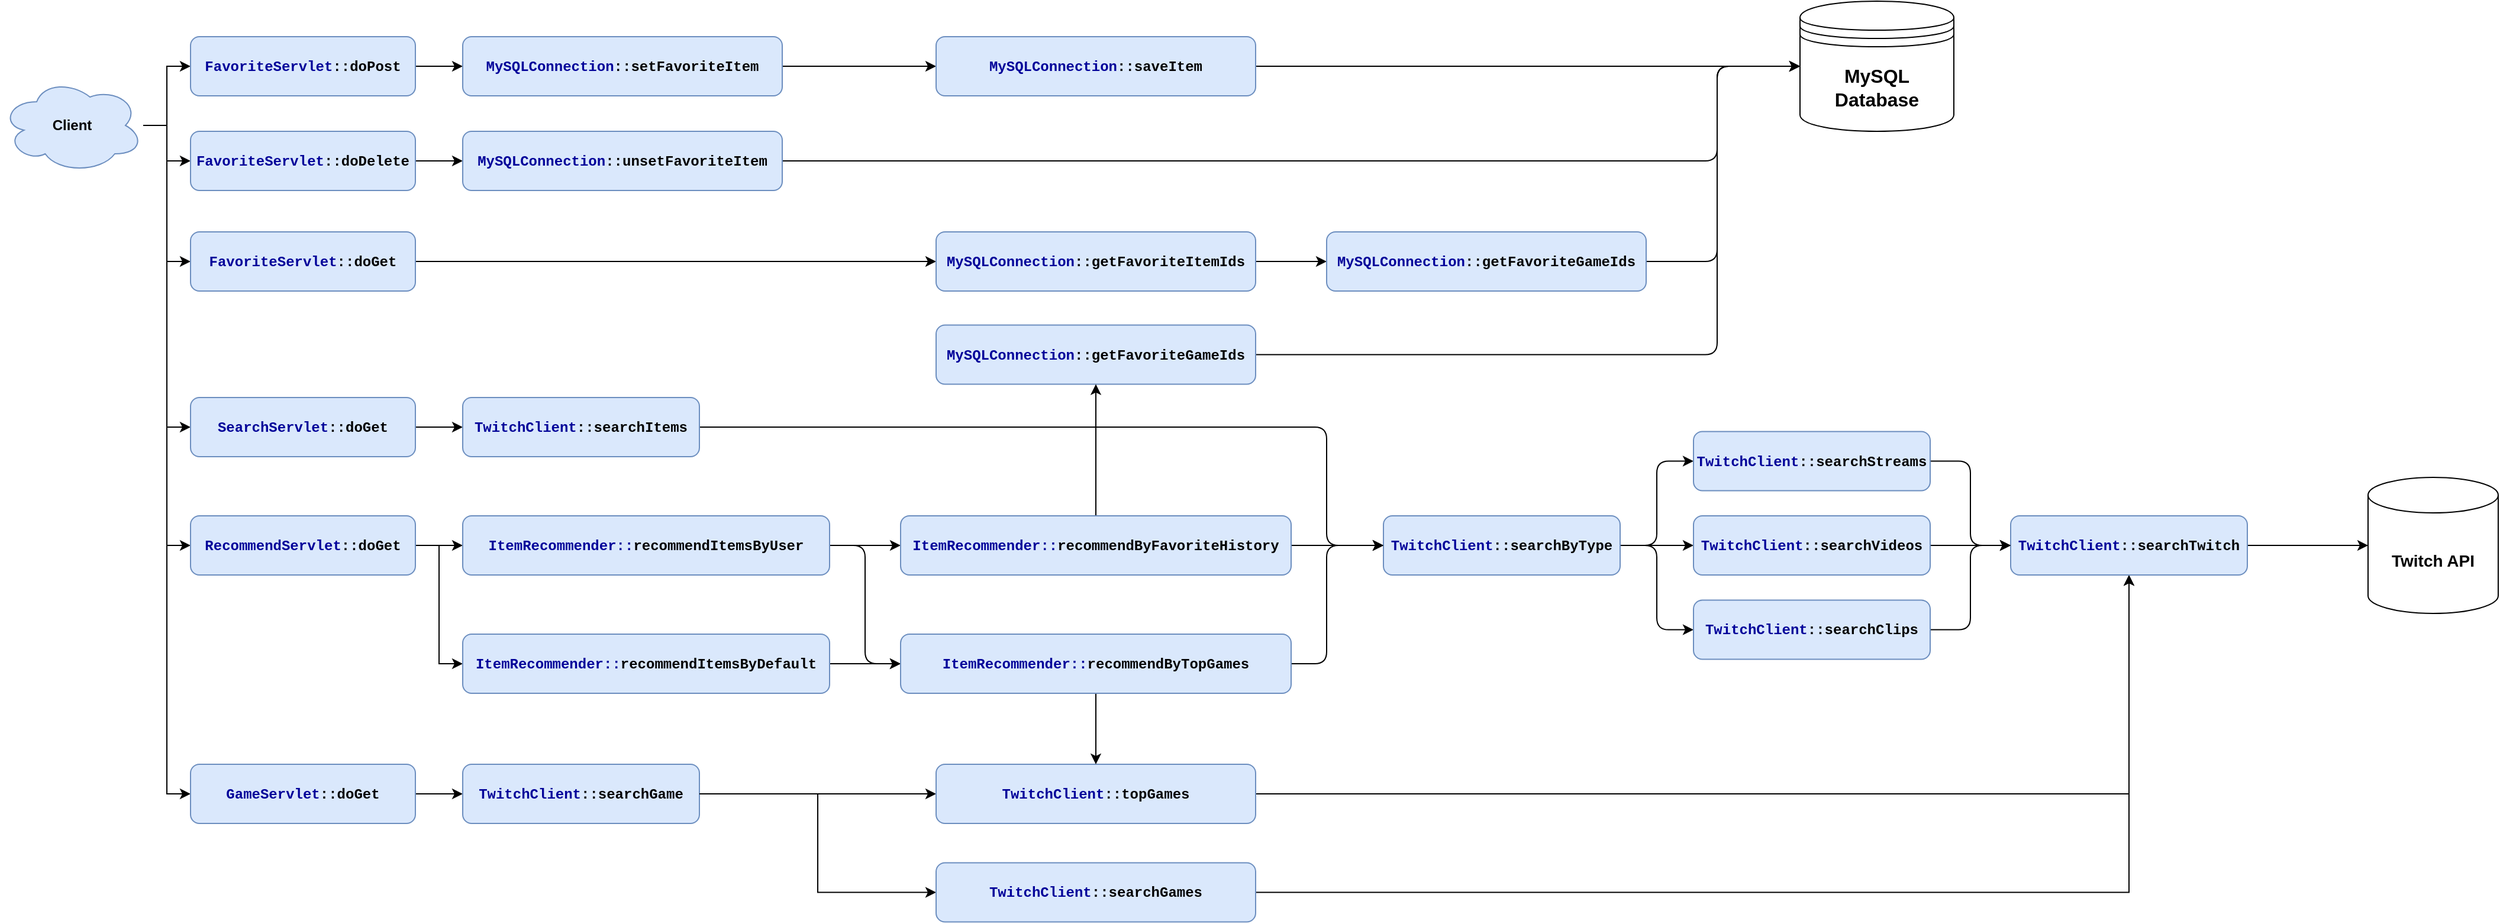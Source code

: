 <mxfile version="14.6.13" type="device" pages="2"><diagram id="C5RBs43oDa-KdzZeNtuy" name="Page-1"><mxGraphModel dx="1106" dy="997" grid="1" gridSize="10" guides="1" tooltips="1" connect="1" arrows="1" fold="1" page="1" pageScale="1" pageWidth="2336" pageHeight="1654" math="0" shadow="0"><root><mxCell id="WIyWlLk6GJQsqaUBKTNV-0"/><mxCell id="WIyWlLk6GJQsqaUBKTNV-1" parent="WIyWlLk6GJQsqaUBKTNV-0"/><mxCell id="jssqdtnFFhQKV82GrpEr-3" style="edgeStyle=orthogonalEdgeStyle;rounded=0;orthogonalLoop=1;jettySize=auto;html=1;entryX=0;entryY=0.5;entryDx=0;entryDy=0;" parent="WIyWlLk6GJQsqaUBKTNV-1" source="jssqdtnFFhQKV82GrpEr-0" target="jssqdtnFFhQKV82GrpEr-1" edge="1"><mxGeometry relative="1" as="geometry"><mxPoint x="175" y="740" as="targetPoint"/></mxGeometry></mxCell><mxCell id="jssqdtnFFhQKV82GrpEr-19" style="edgeStyle=orthogonalEdgeStyle;rounded=0;orthogonalLoop=1;jettySize=auto;html=1;entryX=0;entryY=0.5;entryDx=0;entryDy=0;fontSize=14;" parent="WIyWlLk6GJQsqaUBKTNV-1" source="jssqdtnFFhQKV82GrpEr-0" target="jssqdtnFFhQKV82GrpEr-18" edge="1"><mxGeometry relative="1" as="geometry"/></mxCell><mxCell id="jssqdtnFFhQKV82GrpEr-38" style="edgeStyle=orthogonalEdgeStyle;rounded=0;orthogonalLoop=1;jettySize=auto;html=1;fontSize=14;" parent="WIyWlLk6GJQsqaUBKTNV-1" source="jssqdtnFFhQKV82GrpEr-0" target="jssqdtnFFhQKV82GrpEr-35" edge="1"><mxGeometry relative="1" as="geometry"/></mxCell><mxCell id="jssqdtnFFhQKV82GrpEr-39" style="edgeStyle=orthogonalEdgeStyle;rounded=0;orthogonalLoop=1;jettySize=auto;html=1;entryX=0;entryY=0.5;entryDx=0;entryDy=0;fontSize=14;" parent="WIyWlLk6GJQsqaUBKTNV-1" source="jssqdtnFFhQKV82GrpEr-0" target="jssqdtnFFhQKV82GrpEr-36" edge="1"><mxGeometry relative="1" as="geometry"/></mxCell><mxCell id="jssqdtnFFhQKV82GrpEr-40" style="edgeStyle=orthogonalEdgeStyle;rounded=0;orthogonalLoop=1;jettySize=auto;html=1;entryX=0;entryY=0.5;entryDx=0;entryDy=0;fontSize=14;" parent="WIyWlLk6GJQsqaUBKTNV-1" source="jssqdtnFFhQKV82GrpEr-0" target="jssqdtnFFhQKV82GrpEr-34" edge="1"><mxGeometry relative="1" as="geometry"/></mxCell><mxCell id="jssqdtnFFhQKV82GrpEr-63" style="edgeStyle=orthogonalEdgeStyle;rounded=0;orthogonalLoop=1;jettySize=auto;html=1;entryX=0;entryY=0.5;entryDx=0;entryDy=0;fontSize=16;" parent="WIyWlLk6GJQsqaUBKTNV-1" source="jssqdtnFFhQKV82GrpEr-0" target="jssqdtnFFhQKV82GrpEr-60" edge="1"><mxGeometry relative="1" as="geometry"/></mxCell><mxCell id="jssqdtnFFhQKV82GrpEr-0" value="Client" style="ellipse;shape=cloud;whiteSpace=wrap;html=1;fillColor=#dae8fc;strokeColor=#6c8ebf;fontStyle=1" parent="WIyWlLk6GJQsqaUBKTNV-1" vertex="1"><mxGeometry y="370" width="120" height="80" as="geometry"/></mxCell><mxCell id="jssqdtnFFhQKV82GrpEr-6" style="edgeStyle=orthogonalEdgeStyle;rounded=0;orthogonalLoop=1;jettySize=auto;html=1;entryX=0;entryY=0.5;entryDx=0;entryDy=0;" parent="WIyWlLk6GJQsqaUBKTNV-1" source="jssqdtnFFhQKV82GrpEr-1" target="jssqdtnFFhQKV82GrpEr-5" edge="1"><mxGeometry relative="1" as="geometry"/></mxCell><mxCell id="jssqdtnFFhQKV82GrpEr-1" value="&lt;font face=&quot;Courier New&quot;&gt;&lt;font color=&quot;#000099&quot;&gt;GameServlet&lt;/font&gt;::doGet&lt;/font&gt;" style="rounded=1;whiteSpace=wrap;html=1;fillColor=#dae8fc;strokeColor=#6c8ebf;fontStyle=1" parent="WIyWlLk6GJQsqaUBKTNV-1" vertex="1"><mxGeometry x="160" y="950" width="190" height="50" as="geometry"/></mxCell><mxCell id="jssqdtnFFhQKV82GrpEr-58" style="edgeStyle=orthogonalEdgeStyle;rounded=0;orthogonalLoop=1;jettySize=auto;html=1;entryX=0;entryY=0.5;entryDx=0;entryDy=0;fontSize=16;" parent="WIyWlLk6GJQsqaUBKTNV-1" source="jssqdtnFFhQKV82GrpEr-5" target="jssqdtnFFhQKV82GrpEr-10" edge="1"><mxGeometry relative="1" as="geometry"/></mxCell><mxCell id="jssqdtnFFhQKV82GrpEr-5" value="&lt;font face=&quot;Courier New&quot;&gt;&lt;font color=&quot;#000099&quot;&gt;TwitchClient&lt;/font&gt;::searchGame&lt;/font&gt;" style="rounded=1;whiteSpace=wrap;html=1;fillColor=#dae8fc;strokeColor=#6c8ebf;fontStyle=1" parent="WIyWlLk6GJQsqaUBKTNV-1" vertex="1"><mxGeometry x="390" y="950" width="200" height="50" as="geometry"/></mxCell><mxCell id="jssqdtnFFhQKV82GrpEr-8" style="edgeStyle=orthogonalEdgeStyle;rounded=0;orthogonalLoop=1;jettySize=auto;html=1;entryX=0;entryY=0.5;entryDx=0;entryDy=0;exitX=1;exitY=0.5;exitDx=0;exitDy=0;" parent="WIyWlLk6GJQsqaUBKTNV-1" source="jssqdtnFFhQKV82GrpEr-5" target="jssqdtnFFhQKV82GrpEr-9" edge="1"><mxGeometry relative="1" as="geometry"><mxPoint x="610" y="975" as="sourcePoint"/></mxGeometry></mxCell><mxCell id="jssqdtnFFhQKV82GrpEr-13" style="edgeStyle=orthogonalEdgeStyle;rounded=0;orthogonalLoop=1;jettySize=auto;html=1;" parent="WIyWlLk6GJQsqaUBKTNV-1" source="jssqdtnFFhQKV82GrpEr-9" target="jssqdtnFFhQKV82GrpEr-12" edge="1"><mxGeometry relative="1" as="geometry"/></mxCell><mxCell id="jssqdtnFFhQKV82GrpEr-9" value="&lt;font color=&quot;#000099&quot; style=&quot;font-family: &amp;#34;courier new&amp;#34;&quot;&gt;TwitchClient&lt;/font&gt;&lt;span style=&quot;font-family: &amp;#34;courier new&amp;#34;&quot;&gt;::topGames&lt;/span&gt;" style="rounded=1;whiteSpace=wrap;html=1;fillColor=#dae8fc;strokeColor=#6c8ebf;fontStyle=1" parent="WIyWlLk6GJQsqaUBKTNV-1" vertex="1"><mxGeometry x="790" y="950" width="270" height="50" as="geometry"/></mxCell><mxCell id="jssqdtnFFhQKV82GrpEr-14" style="edgeStyle=orthogonalEdgeStyle;rounded=0;orthogonalLoop=1;jettySize=auto;html=1;entryX=0.5;entryY=1;entryDx=0;entryDy=0;" parent="WIyWlLk6GJQsqaUBKTNV-1" source="jssqdtnFFhQKV82GrpEr-10" target="jssqdtnFFhQKV82GrpEr-12" edge="1"><mxGeometry relative="1" as="geometry"/></mxCell><mxCell id="jssqdtnFFhQKV82GrpEr-10" value="&lt;font color=&quot;#000099&quot; style=&quot;font-family: &amp;#34;courier new&amp;#34;&quot;&gt;TwitchClient&lt;/font&gt;&lt;span style=&quot;font-family: &amp;#34;courier new&amp;#34;&quot;&gt;::searchGames&lt;/span&gt;" style="rounded=1;whiteSpace=wrap;html=1;fillColor=#dae8fc;strokeColor=#6c8ebf;fontStyle=1" parent="WIyWlLk6GJQsqaUBKTNV-1" vertex="1"><mxGeometry x="790" y="1033.25" width="270" height="50" as="geometry"/></mxCell><mxCell id="jssqdtnFFhQKV82GrpEr-17" style="edgeStyle=orthogonalEdgeStyle;rounded=0;orthogonalLoop=1;jettySize=auto;html=1;entryX=0;entryY=0.5;entryDx=0;entryDy=0;entryPerimeter=0;fontSize=14;" parent="WIyWlLk6GJQsqaUBKTNV-1" source="jssqdtnFFhQKV82GrpEr-12" target="jssqdtnFFhQKV82GrpEr-15" edge="1"><mxGeometry relative="1" as="geometry"/></mxCell><mxCell id="jssqdtnFFhQKV82GrpEr-12" value="&lt;font color=&quot;#000099&quot; style=&quot;font-family: &amp;#34;courier new&amp;#34;&quot;&gt;TwitchClient&lt;/font&gt;&lt;span style=&quot;font-family: &amp;#34;courier new&amp;#34;&quot;&gt;::searchTwitch&lt;/span&gt;" style="rounded=1;whiteSpace=wrap;html=1;fillColor=#dae8fc;strokeColor=#6c8ebf;fontStyle=1" parent="WIyWlLk6GJQsqaUBKTNV-1" vertex="1"><mxGeometry x="1698" y="740" width="200" height="50" as="geometry"/></mxCell><mxCell id="jssqdtnFFhQKV82GrpEr-15" value="Twitch API&lt;br style=&quot;font-size: 14px;&quot;&gt;" style="shape=cylinder3;whiteSpace=wrap;html=1;boundedLbl=1;backgroundOutline=1;size=15;fontStyle=1;fontSize=14;" parent="WIyWlLk6GJQsqaUBKTNV-1" vertex="1"><mxGeometry x="2000" y="707.5" width="110" height="115" as="geometry"/></mxCell><mxCell id="jssqdtnFFhQKV82GrpEr-21" style="edgeStyle=orthogonalEdgeStyle;rounded=0;orthogonalLoop=1;jettySize=auto;html=1;entryX=0;entryY=0.5;entryDx=0;entryDy=0;fontSize=14;" parent="WIyWlLk6GJQsqaUBKTNV-1" source="jssqdtnFFhQKV82GrpEr-18" target="jssqdtnFFhQKV82GrpEr-22" edge="1"><mxGeometry relative="1" as="geometry"><mxPoint x="372" y="655" as="targetPoint"/></mxGeometry></mxCell><mxCell id="jssqdtnFFhQKV82GrpEr-18" value="&lt;font face=&quot;Courier New&quot;&gt;&lt;font color=&quot;#000099&quot;&gt;SearchServlet&lt;/font&gt;::doGet&lt;/font&gt;" style="rounded=1;whiteSpace=wrap;html=1;fillColor=#dae8fc;strokeColor=#6c8ebf;fontStyle=1" parent="WIyWlLk6GJQsqaUBKTNV-1" vertex="1"><mxGeometry x="160" y="640" width="190" height="50" as="geometry"/></mxCell><mxCell id="jssqdtnFFhQKV82GrpEr-92" style="edgeStyle=orthogonalEdgeStyle;rounded=1;orthogonalLoop=1;jettySize=auto;html=1;entryX=0;entryY=0.5;entryDx=0;entryDy=0;fontSize=16;" parent="WIyWlLk6GJQsqaUBKTNV-1" source="jssqdtnFFhQKV82GrpEr-22" target="jssqdtnFFhQKV82GrpEr-23" edge="1"><mxGeometry relative="1" as="geometry"><Array as="points"><mxPoint x="1120" y="665"/><mxPoint x="1120" y="765"/></Array></mxGeometry></mxCell><mxCell id="jssqdtnFFhQKV82GrpEr-22" value="&lt;font face=&quot;Courier New&quot;&gt;&lt;font color=&quot;#000099&quot;&gt;TwitchClient&lt;/font&gt;::searchItems&lt;/font&gt;" style="rounded=1;whiteSpace=wrap;html=1;fillColor=#dae8fc;strokeColor=#6c8ebf;fontStyle=1" parent="WIyWlLk6GJQsqaUBKTNV-1" vertex="1"><mxGeometry x="390" y="640" width="200" height="50" as="geometry"/></mxCell><mxCell id="jssqdtnFFhQKV82GrpEr-86" style="edgeStyle=orthogonalEdgeStyle;rounded=1;orthogonalLoop=1;jettySize=auto;html=1;fontSize=16;" parent="WIyWlLk6GJQsqaUBKTNV-1" source="jssqdtnFFhQKV82GrpEr-23" target="jssqdtnFFhQKV82GrpEr-26" edge="1"><mxGeometry relative="1" as="geometry"/></mxCell><mxCell id="jssqdtnFFhQKV82GrpEr-87" style="edgeStyle=orthogonalEdgeStyle;rounded=1;orthogonalLoop=1;jettySize=auto;html=1;entryX=0;entryY=0.5;entryDx=0;entryDy=0;fontSize=16;" parent="WIyWlLk6GJQsqaUBKTNV-1" source="jssqdtnFFhQKV82GrpEr-23" target="jssqdtnFFhQKV82GrpEr-25" edge="1"><mxGeometry relative="1" as="geometry"/></mxCell><mxCell id="jssqdtnFFhQKV82GrpEr-88" style="edgeStyle=orthogonalEdgeStyle;rounded=1;orthogonalLoop=1;jettySize=auto;html=1;entryX=0;entryY=0.5;entryDx=0;entryDy=0;fontSize=16;" parent="WIyWlLk6GJQsqaUBKTNV-1" source="jssqdtnFFhQKV82GrpEr-23" target="jssqdtnFFhQKV82GrpEr-24" edge="1"><mxGeometry relative="1" as="geometry"/></mxCell><mxCell id="jssqdtnFFhQKV82GrpEr-23" value="&lt;font face=&quot;Courier New&quot;&gt;&lt;font color=&quot;#000099&quot;&gt;TwitchClient&lt;/font&gt;::searchByType&lt;/font&gt;" style="rounded=1;whiteSpace=wrap;html=1;fillColor=#dae8fc;strokeColor=#6c8ebf;fontStyle=1" parent="WIyWlLk6GJQsqaUBKTNV-1" vertex="1"><mxGeometry x="1168" y="740" width="200" height="50" as="geometry"/></mxCell><mxCell id="jssqdtnFFhQKV82GrpEr-90" style="edgeStyle=orthogonalEdgeStyle;rounded=1;orthogonalLoop=1;jettySize=auto;html=1;entryX=0;entryY=0.5;entryDx=0;entryDy=0;fontSize=16;" parent="WIyWlLk6GJQsqaUBKTNV-1" source="jssqdtnFFhQKV82GrpEr-24" target="jssqdtnFFhQKV82GrpEr-12" edge="1"><mxGeometry relative="1" as="geometry"/></mxCell><mxCell id="jssqdtnFFhQKV82GrpEr-24" value="&lt;font face=&quot;Courier New&quot;&gt;&lt;font color=&quot;#000099&quot;&gt;TwitchClient&lt;/font&gt;::searchClips&lt;/font&gt;" style="rounded=1;whiteSpace=wrap;html=1;fillColor=#dae8fc;strokeColor=#6c8ebf;fontStyle=1" parent="WIyWlLk6GJQsqaUBKTNV-1" vertex="1"><mxGeometry x="1430" y="811.25" width="200" height="50" as="geometry"/></mxCell><mxCell id="jssqdtnFFhQKV82GrpEr-89" style="edgeStyle=orthogonalEdgeStyle;rounded=1;orthogonalLoop=1;jettySize=auto;html=1;entryX=0;entryY=0.5;entryDx=0;entryDy=0;fontSize=16;" parent="WIyWlLk6GJQsqaUBKTNV-1" source="jssqdtnFFhQKV82GrpEr-25" target="jssqdtnFFhQKV82GrpEr-12" edge="1"><mxGeometry relative="1" as="geometry"/></mxCell><mxCell id="jssqdtnFFhQKV82GrpEr-25" value="&lt;font face=&quot;Courier New&quot;&gt;&lt;font color=&quot;#000099&quot;&gt;TwitchClient&lt;/font&gt;::searchStreams&lt;/font&gt;" style="rounded=1;whiteSpace=wrap;html=1;fillColor=#dae8fc;strokeColor=#6c8ebf;fontStyle=1" parent="WIyWlLk6GJQsqaUBKTNV-1" vertex="1"><mxGeometry x="1430" y="668.75" width="200" height="50" as="geometry"/></mxCell><mxCell id="jssqdtnFFhQKV82GrpEr-31" style="edgeStyle=orthogonalEdgeStyle;rounded=0;orthogonalLoop=1;jettySize=auto;html=1;entryX=0;entryY=0.5;entryDx=0;entryDy=0;fontSize=14;" parent="WIyWlLk6GJQsqaUBKTNV-1" source="jssqdtnFFhQKV82GrpEr-26" target="jssqdtnFFhQKV82GrpEr-12" edge="1"><mxGeometry relative="1" as="geometry"/></mxCell><mxCell id="jssqdtnFFhQKV82GrpEr-26" value="&lt;font face=&quot;Courier New&quot;&gt;&lt;font color=&quot;#000099&quot;&gt;TwitchClient&lt;/font&gt;::searchVideos&lt;/font&gt;" style="rounded=1;whiteSpace=wrap;html=1;fillColor=#dae8fc;strokeColor=#6c8ebf;fontStyle=1" parent="WIyWlLk6GJQsqaUBKTNV-1" vertex="1"><mxGeometry x="1430" y="740" width="200" height="50" as="geometry"/></mxCell><mxCell id="jssqdtnFFhQKV82GrpEr-53" style="edgeStyle=orthogonalEdgeStyle;rounded=0;orthogonalLoop=1;jettySize=auto;html=1;entryX=0;entryY=0.5;entryDx=0;entryDy=0;fontSize=16;" parent="WIyWlLk6GJQsqaUBKTNV-1" source="jssqdtnFFhQKV82GrpEr-34" target="jssqdtnFFhQKV82GrpEr-50" edge="1"><mxGeometry relative="1" as="geometry"/></mxCell><mxCell id="jssqdtnFFhQKV82GrpEr-34" value="&lt;font face=&quot;Courier New&quot;&gt;&lt;font color=&quot;#000099&quot;&gt;FavoriteServlet&lt;/font&gt;::doGet&lt;/font&gt;" style="rounded=1;whiteSpace=wrap;html=1;fillColor=#dae8fc;strokeColor=#6c8ebf;fontStyle=1" parent="WIyWlLk6GJQsqaUBKTNV-1" vertex="1"><mxGeometry x="160" y="500" width="190" height="50" as="geometry"/></mxCell><mxCell id="jssqdtnFFhQKV82GrpEr-43" style="edgeStyle=orthogonalEdgeStyle;rounded=0;orthogonalLoop=1;jettySize=auto;html=1;entryX=0;entryY=0.5;entryDx=0;entryDy=0;fontSize=14;" parent="WIyWlLk6GJQsqaUBKTNV-1" source="jssqdtnFFhQKV82GrpEr-35" target="jssqdtnFFhQKV82GrpEr-41" edge="1"><mxGeometry relative="1" as="geometry"/></mxCell><mxCell id="jssqdtnFFhQKV82GrpEr-35" value="&lt;font face=&quot;Courier New&quot;&gt;&lt;font color=&quot;#000099&quot;&gt;FavoriteServlet&lt;/font&gt;::doPost&lt;/font&gt;" style="rounded=1;whiteSpace=wrap;html=1;fillColor=#dae8fc;strokeColor=#6c8ebf;fontStyle=1" parent="WIyWlLk6GJQsqaUBKTNV-1" vertex="1"><mxGeometry x="160" y="335" width="190" height="50" as="geometry"/></mxCell><mxCell id="jssqdtnFFhQKV82GrpEr-44" style="edgeStyle=orthogonalEdgeStyle;rounded=0;orthogonalLoop=1;jettySize=auto;html=1;entryX=0;entryY=0.5;entryDx=0;entryDy=0;fontSize=14;" parent="WIyWlLk6GJQsqaUBKTNV-1" source="jssqdtnFFhQKV82GrpEr-36" target="jssqdtnFFhQKV82GrpEr-42" edge="1"><mxGeometry relative="1" as="geometry"/></mxCell><mxCell id="jssqdtnFFhQKV82GrpEr-36" value="&lt;font face=&quot;Courier New&quot;&gt;&lt;font color=&quot;#000099&quot;&gt;FavoriteServlet&lt;/font&gt;::doDelete&lt;/font&gt;" style="rounded=1;whiteSpace=wrap;html=1;fillColor=#dae8fc;strokeColor=#6c8ebf;fontStyle=1" parent="WIyWlLk6GJQsqaUBKTNV-1" vertex="1"><mxGeometry x="160" y="415" width="190" height="50" as="geometry"/></mxCell><mxCell id="jssqdtnFFhQKV82GrpEr-47" style="edgeStyle=orthogonalEdgeStyle;rounded=0;orthogonalLoop=1;jettySize=auto;html=1;entryX=0;entryY=0.5;entryDx=0;entryDy=0;fontSize=16;" parent="WIyWlLk6GJQsqaUBKTNV-1" source="jssqdtnFFhQKV82GrpEr-41" target="jssqdtnFFhQKV82GrpEr-45" edge="1"><mxGeometry relative="1" as="geometry"/></mxCell><mxCell id="jssqdtnFFhQKV82GrpEr-41" value="&lt;font face=&quot;Courier New&quot;&gt;&lt;font color=&quot;#000099&quot;&gt;MySQLConnection&lt;/font&gt;::setFavoriteItem&lt;/font&gt;" style="rounded=1;whiteSpace=wrap;html=1;fillColor=#dae8fc;strokeColor=#6c8ebf;fontStyle=1" parent="WIyWlLk6GJQsqaUBKTNV-1" vertex="1"><mxGeometry x="390" y="335" width="270" height="50" as="geometry"/></mxCell><mxCell id="jssqdtnFFhQKV82GrpEr-52" style="edgeStyle=orthogonalEdgeStyle;rounded=1;orthogonalLoop=1;jettySize=auto;html=1;entryX=0;entryY=0.5;entryDx=0;entryDy=0;fontSize=16;" parent="WIyWlLk6GJQsqaUBKTNV-1" source="jssqdtnFFhQKV82GrpEr-42" target="jssqdtnFFhQKV82GrpEr-46" edge="1"><mxGeometry relative="1" as="geometry"><Array as="points"><mxPoint x="1450" y="440"/><mxPoint x="1450" y="360"/></Array></mxGeometry></mxCell><mxCell id="jssqdtnFFhQKV82GrpEr-42" value="&lt;font face=&quot;Courier New&quot;&gt;&lt;font color=&quot;#000099&quot;&gt;MySQLConnection&lt;/font&gt;::unsetFavoriteItem&lt;/font&gt;" style="rounded=1;whiteSpace=wrap;html=1;fillColor=#dae8fc;strokeColor=#6c8ebf;fontStyle=1" parent="WIyWlLk6GJQsqaUBKTNV-1" vertex="1"><mxGeometry x="390" y="415" width="270" height="50" as="geometry"/></mxCell><mxCell id="jssqdtnFFhQKV82GrpEr-48" style="edgeStyle=orthogonalEdgeStyle;rounded=0;orthogonalLoop=1;jettySize=auto;html=1;fontSize=16;" parent="WIyWlLk6GJQsqaUBKTNV-1" source="jssqdtnFFhQKV82GrpEr-45" target="jssqdtnFFhQKV82GrpEr-46" edge="1"><mxGeometry relative="1" as="geometry"/></mxCell><mxCell id="jssqdtnFFhQKV82GrpEr-45" value="&lt;font face=&quot;Courier New&quot;&gt;&lt;font color=&quot;#000099&quot;&gt;MySQLConnection&lt;/font&gt;::saveItem&lt;/font&gt;" style="rounded=1;whiteSpace=wrap;html=1;fillColor=#dae8fc;strokeColor=#6c8ebf;fontStyle=1" parent="WIyWlLk6GJQsqaUBKTNV-1" vertex="1"><mxGeometry x="790" y="335" width="270" height="50" as="geometry"/></mxCell><mxCell id="jssqdtnFFhQKV82GrpEr-46" value="MySQL&lt;br style=&quot;font-size: 16px;&quot;&gt;Database" style="shape=datastore;whiteSpace=wrap;html=1;fontSize=16;fontStyle=1" parent="WIyWlLk6GJQsqaUBKTNV-1" vertex="1"><mxGeometry x="1520" y="305" width="130" height="110" as="geometry"/></mxCell><mxCell id="jssqdtnFFhQKV82GrpEr-55" style="edgeStyle=orthogonalEdgeStyle;rounded=0;orthogonalLoop=1;jettySize=auto;html=1;entryX=0;entryY=0.5;entryDx=0;entryDy=0;fontSize=16;" parent="WIyWlLk6GJQsqaUBKTNV-1" source="jssqdtnFFhQKV82GrpEr-50" target="jssqdtnFFhQKV82GrpEr-54" edge="1"><mxGeometry relative="1" as="geometry"/></mxCell><mxCell id="jssqdtnFFhQKV82GrpEr-50" value="&lt;font face=&quot;Courier New&quot;&gt;&lt;font color=&quot;#000099&quot;&gt;MySQLConnection&lt;/font&gt;::getFavoriteItemIds&lt;/font&gt;" style="rounded=1;whiteSpace=wrap;html=1;fillColor=#dae8fc;strokeColor=#6c8ebf;fontStyle=1" parent="WIyWlLk6GJQsqaUBKTNV-1" vertex="1"><mxGeometry x="790" y="500" width="270" height="50" as="geometry"/></mxCell><mxCell id="jssqdtnFFhQKV82GrpEr-91" style="edgeStyle=orthogonalEdgeStyle;rounded=1;orthogonalLoop=1;jettySize=auto;html=1;entryX=0;entryY=0.5;entryDx=0;entryDy=0;fontSize=16;" parent="WIyWlLk6GJQsqaUBKTNV-1" source="jssqdtnFFhQKV82GrpEr-51" target="jssqdtnFFhQKV82GrpEr-46" edge="1"><mxGeometry relative="1" as="geometry"><Array as="points"><mxPoint x="1450" y="604"/><mxPoint x="1450" y="360"/></Array></mxGeometry></mxCell><mxCell id="jssqdtnFFhQKV82GrpEr-51" value="&lt;font face=&quot;Courier New&quot;&gt;&lt;font color=&quot;#000099&quot;&gt;MySQLConnection&lt;/font&gt;::getFavoriteGameIds&lt;/font&gt;" style="rounded=1;whiteSpace=wrap;html=1;fillColor=#dae8fc;strokeColor=#6c8ebf;fontStyle=1" parent="WIyWlLk6GJQsqaUBKTNV-1" vertex="1"><mxGeometry x="790" y="578.75" width="270" height="50" as="geometry"/></mxCell><mxCell id="jssqdtnFFhQKV82GrpEr-59" style="edgeStyle=orthogonalEdgeStyle;rounded=1;orthogonalLoop=1;jettySize=auto;html=1;entryX=0;entryY=0.5;entryDx=0;entryDy=0;fontSize=16;" parent="WIyWlLk6GJQsqaUBKTNV-1" source="jssqdtnFFhQKV82GrpEr-54" target="jssqdtnFFhQKV82GrpEr-46" edge="1"><mxGeometry relative="1" as="geometry"><Array as="points"><mxPoint x="1450" y="525"/><mxPoint x="1450" y="360"/></Array></mxGeometry></mxCell><mxCell id="jssqdtnFFhQKV82GrpEr-54" value="&lt;font face=&quot;Courier New&quot;&gt;&lt;font color=&quot;#000099&quot;&gt;MySQLConnection&lt;/font&gt;::getFavoriteGameIds&lt;/font&gt;" style="rounded=1;whiteSpace=wrap;html=1;fillColor=#dae8fc;strokeColor=#6c8ebf;fontStyle=1" parent="WIyWlLk6GJQsqaUBKTNV-1" vertex="1"><mxGeometry x="1120" y="500" width="270" height="50" as="geometry"/></mxCell><mxCell id="jssqdtnFFhQKV82GrpEr-64" style="edgeStyle=orthogonalEdgeStyle;rounded=0;orthogonalLoop=1;jettySize=auto;html=1;entryX=0;entryY=0.5;entryDx=0;entryDy=0;fontSize=16;" parent="WIyWlLk6GJQsqaUBKTNV-1" source="jssqdtnFFhQKV82GrpEr-60" target="jssqdtnFFhQKV82GrpEr-61" edge="1"><mxGeometry relative="1" as="geometry"/></mxCell><mxCell id="jssqdtnFFhQKV82GrpEr-65" style="edgeStyle=orthogonalEdgeStyle;rounded=0;orthogonalLoop=1;jettySize=auto;html=1;entryX=0;entryY=0.5;entryDx=0;entryDy=0;fontSize=16;" parent="WIyWlLk6GJQsqaUBKTNV-1" source="jssqdtnFFhQKV82GrpEr-60" target="jssqdtnFFhQKV82GrpEr-62" edge="1"><mxGeometry relative="1" as="geometry"/></mxCell><mxCell id="jssqdtnFFhQKV82GrpEr-60" value="&lt;font face=&quot;Courier New&quot;&gt;&lt;font color=&quot;#000099&quot;&gt;RecommendServlet&lt;/font&gt;::doGet&lt;/font&gt;" style="rounded=1;whiteSpace=wrap;html=1;fillColor=#dae8fc;strokeColor=#6c8ebf;fontStyle=1" parent="WIyWlLk6GJQsqaUBKTNV-1" vertex="1"><mxGeometry x="160" y="740" width="190" height="50" as="geometry"/></mxCell><mxCell id="jssqdtnFFhQKV82GrpEr-74" style="edgeStyle=orthogonalEdgeStyle;rounded=0;orthogonalLoop=1;jettySize=auto;html=1;entryX=0;entryY=0.5;entryDx=0;entryDy=0;fontSize=16;" parent="WIyWlLk6GJQsqaUBKTNV-1" source="jssqdtnFFhQKV82GrpEr-61" target="jssqdtnFFhQKV82GrpEr-70" edge="1"><mxGeometry relative="1" as="geometry"/></mxCell><mxCell id="jssqdtnFFhQKV82GrpEr-85" style="edgeStyle=orthogonalEdgeStyle;rounded=1;orthogonalLoop=1;jettySize=auto;html=1;entryX=0;entryY=0.5;entryDx=0;entryDy=0;fontSize=16;" parent="WIyWlLk6GJQsqaUBKTNV-1" source="jssqdtnFFhQKV82GrpEr-61" target="jssqdtnFFhQKV82GrpEr-71" edge="1"><mxGeometry relative="1" as="geometry"/></mxCell><mxCell id="jssqdtnFFhQKV82GrpEr-61" value="&lt;font color=&quot;#000099&quot; face=&quot;Courier New&quot;&gt;ItemRecommender::&lt;/font&gt;&lt;font face=&quot;Courier New&quot;&gt;recommendItemsByUser&lt;/font&gt;" style="rounded=1;whiteSpace=wrap;html=1;fillColor=#dae8fc;strokeColor=#6c8ebf;fontStyle=1" parent="WIyWlLk6GJQsqaUBKTNV-1" vertex="1"><mxGeometry x="390" y="740" width="310" height="50" as="geometry"/></mxCell><mxCell id="jssqdtnFFhQKV82GrpEr-75" style="edgeStyle=orthogonalEdgeStyle;rounded=0;orthogonalLoop=1;jettySize=auto;html=1;entryX=0;entryY=0.5;entryDx=0;entryDy=0;fontSize=16;" parent="WIyWlLk6GJQsqaUBKTNV-1" source="jssqdtnFFhQKV82GrpEr-62" target="jssqdtnFFhQKV82GrpEr-71" edge="1"><mxGeometry relative="1" as="geometry"/></mxCell><mxCell id="jssqdtnFFhQKV82GrpEr-62" value="&lt;font color=&quot;#000099&quot; face=&quot;Courier New&quot;&gt;ItemRecommender::&lt;/font&gt;&lt;font face=&quot;Courier New&quot;&gt;recommendItemsByDefault&lt;/font&gt;" style="rounded=1;whiteSpace=wrap;html=1;fillColor=#dae8fc;strokeColor=#6c8ebf;fontStyle=1" parent="WIyWlLk6GJQsqaUBKTNV-1" vertex="1"><mxGeometry x="390" y="840" width="310" height="50" as="geometry"/></mxCell><mxCell id="jssqdtnFFhQKV82GrpEr-72" style="edgeStyle=orthogonalEdgeStyle;rounded=0;orthogonalLoop=1;jettySize=auto;html=1;entryX=0.5;entryY=1;entryDx=0;entryDy=0;fontSize=16;" parent="WIyWlLk6GJQsqaUBKTNV-1" source="jssqdtnFFhQKV82GrpEr-70" target="jssqdtnFFhQKV82GrpEr-51" edge="1"><mxGeometry relative="1" as="geometry"/></mxCell><mxCell id="jssqdtnFFhQKV82GrpEr-82" style="edgeStyle=orthogonalEdgeStyle;rounded=0;orthogonalLoop=1;jettySize=auto;html=1;fontSize=16;" parent="WIyWlLk6GJQsqaUBKTNV-1" source="jssqdtnFFhQKV82GrpEr-70" target="jssqdtnFFhQKV82GrpEr-23" edge="1"><mxGeometry relative="1" as="geometry"/></mxCell><mxCell id="jssqdtnFFhQKV82GrpEr-70" value="&lt;font color=&quot;#000099&quot; face=&quot;Courier New&quot;&gt;ItemRecommender::&lt;/font&gt;&lt;font face=&quot;Courier New&quot;&gt;recommendByFavoriteHistory&lt;/font&gt;" style="rounded=1;whiteSpace=wrap;html=1;fillColor=#dae8fc;strokeColor=#6c8ebf;fontStyle=1" parent="WIyWlLk6GJQsqaUBKTNV-1" vertex="1"><mxGeometry x="760" y="740" width="330" height="50" as="geometry"/></mxCell><mxCell id="jssqdtnFFhQKV82GrpEr-73" style="edgeStyle=orthogonalEdgeStyle;rounded=0;orthogonalLoop=1;jettySize=auto;html=1;fontSize=16;" parent="WIyWlLk6GJQsqaUBKTNV-1" source="jssqdtnFFhQKV82GrpEr-71" target="jssqdtnFFhQKV82GrpEr-9" edge="1"><mxGeometry relative="1" as="geometry"/></mxCell><mxCell id="jssqdtnFFhQKV82GrpEr-93" style="edgeStyle=orthogonalEdgeStyle;rounded=1;orthogonalLoop=1;jettySize=auto;html=1;entryX=0;entryY=0.5;entryDx=0;entryDy=0;fontSize=16;" parent="WIyWlLk6GJQsqaUBKTNV-1" source="jssqdtnFFhQKV82GrpEr-71" target="jssqdtnFFhQKV82GrpEr-23" edge="1"><mxGeometry relative="1" as="geometry"><Array as="points"><mxPoint x="1120" y="865"/><mxPoint x="1120" y="765"/></Array></mxGeometry></mxCell><mxCell id="jssqdtnFFhQKV82GrpEr-71" value="&lt;font color=&quot;#000099&quot; face=&quot;Courier New&quot;&gt;ItemRecommender::&lt;/font&gt;&lt;font face=&quot;Courier New&quot;&gt;recommendByTopGames&lt;/font&gt;" style="rounded=1;whiteSpace=wrap;html=1;fillColor=#dae8fc;strokeColor=#6c8ebf;fontStyle=1" parent="WIyWlLk6GJQsqaUBKTNV-1" vertex="1"><mxGeometry x="760" y="840" width="330" height="50" as="geometry"/></mxCell></root></mxGraphModel></diagram><diagram id="mgIxQDfw4D8qoSaSBHoa" name="MySQL"><mxGraphModel dx="1106" dy="997" grid="1" gridSize="10" guides="1" tooltips="1" connect="1" arrows="1" fold="1" page="1" pageScale="1" pageWidth="2336" pageHeight="1654" math="0" shadow="0"><root><mxCell id="1TIbcYy_QZgrWtKXxoxw-0"/><mxCell id="1TIbcYy_QZgrWtKXxoxw-1" parent="1TIbcYy_QZgrWtKXxoxw-0"/><mxCell id="T7EdJyKskg-Tdgx--Ql8-0" value="Items" style="shape=table;startSize=30;container=1;collapsible=1;childLayout=tableLayout;fixedRows=1;rowLines=0;fontStyle=1;align=center;resizeLast=1;fontSize=16;strokeColor=#6c8ebf;strokeWidth=2;fillColor=#dae8fc;html=0;labelBorderColor=none;labelBackgroundColor=none;columnLines=1;fontFamily=Courier New;" parent="1TIbcYy_QZgrWtKXxoxw-1" vertex="1"><mxGeometry x="80" y="150" width="270" height="250" as="geometry"/></mxCell><mxCell id="T7EdJyKskg-Tdgx--Ql8-1" value="" style="shape=partialRectangle;collapsible=0;dropTarget=0;pointerEvents=0;fillColor=none;top=0;left=0;bottom=1;right=0;points=[[0,0.5],[1,0.5]];portConstraint=eastwest;fontFamily=Courier New;fontStyle=1" parent="T7EdJyKskg-Tdgx--Ql8-0" vertex="1"><mxGeometry y="30" width="270" height="30" as="geometry"/></mxCell><mxCell id="T7EdJyKskg-Tdgx--Ql8-2" value="PK" style="shape=partialRectangle;connectable=0;fillColor=none;top=0;left=0;bottom=0;right=0;fontStyle=1;overflow=hidden;fontFamily=Courier New;" parent="T7EdJyKskg-Tdgx--Ql8-1" vertex="1"><mxGeometry width="30" height="30" as="geometry"/></mxCell><mxCell id="T7EdJyKskg-Tdgx--Ql8-3" value="id" style="shape=partialRectangle;connectable=0;fillColor=none;top=0;left=0;bottom=0;right=0;align=left;spacingLeft=6;fontStyle=5;overflow=hidden;fontFamily=Courier New;" parent="T7EdJyKskg-Tdgx--Ql8-1" vertex="1"><mxGeometry x="30" width="140" height="30" as="geometry"/></mxCell><mxCell id="T7EdJyKskg-Tdgx--Ql8-13" value="VARCHAR(255)" style="shape=partialRectangle;connectable=0;fillColor=none;top=0;left=0;bottom=0;right=0;align=left;spacingLeft=6;fontStyle=0;overflow=hidden;fontFamily=Courier New;" parent="T7EdJyKskg-Tdgx--Ql8-1" vertex="1"><mxGeometry x="170" width="100" height="30" as="geometry"/></mxCell><mxCell id="T7EdJyKskg-Tdgx--Ql8-4" value="" style="shape=partialRectangle;collapsible=0;dropTarget=0;pointerEvents=0;fillColor=none;top=0;left=0;bottom=0;right=0;points=[[0,0.5],[1,0.5]];portConstraint=eastwest;fontFamily=Courier New;fontStyle=1" parent="T7EdJyKskg-Tdgx--Ql8-0" vertex="1"><mxGeometry y="60" width="270" height="30" as="geometry"/></mxCell><mxCell id="T7EdJyKskg-Tdgx--Ql8-5" value="" style="shape=partialRectangle;connectable=0;fillColor=none;top=0;left=0;bottom=0;right=0;editable=1;overflow=hidden;fontFamily=Courier New;fontStyle=1" parent="T7EdJyKskg-Tdgx--Ql8-4" vertex="1"><mxGeometry width="30" height="30" as="geometry"/></mxCell><mxCell id="T7EdJyKskg-Tdgx--Ql8-6" value="title" style="shape=partialRectangle;connectable=0;fillColor=none;top=0;left=0;bottom=0;right=0;align=left;spacingLeft=6;overflow=hidden;fontFamily=Courier New;fontStyle=1" parent="T7EdJyKskg-Tdgx--Ql8-4" vertex="1"><mxGeometry x="30" width="140" height="30" as="geometry"/></mxCell><mxCell id="T7EdJyKskg-Tdgx--Ql8-14" value="VARCHAR(255)" style="shape=partialRectangle;connectable=0;fillColor=none;top=0;left=0;bottom=0;right=0;align=left;spacingLeft=6;overflow=hidden;fontFamily=Courier New;fontStyle=0" parent="T7EdJyKskg-Tdgx--Ql8-4" vertex="1"><mxGeometry x="170" width="100" height="30" as="geometry"/></mxCell><mxCell id="T7EdJyKskg-Tdgx--Ql8-7" value="" style="shape=partialRectangle;collapsible=0;dropTarget=0;pointerEvents=0;fillColor=none;top=0;left=0;bottom=0;right=0;points=[[0,0.5],[1,0.5]];portConstraint=eastwest;fontFamily=Courier New;fontStyle=1" parent="T7EdJyKskg-Tdgx--Ql8-0" vertex="1"><mxGeometry y="90" width="270" height="30" as="geometry"/></mxCell><mxCell id="T7EdJyKskg-Tdgx--Ql8-8" value="" style="shape=partialRectangle;connectable=0;fillColor=none;top=0;left=0;bottom=0;right=0;editable=1;overflow=hidden;fontFamily=Courier New;fontStyle=1" parent="T7EdJyKskg-Tdgx--Ql8-7" vertex="1"><mxGeometry width="30" height="30" as="geometry"/></mxCell><mxCell id="T7EdJyKskg-Tdgx--Ql8-9" value="url" style="shape=partialRectangle;connectable=0;fillColor=none;top=0;left=0;bottom=0;right=0;align=left;spacingLeft=6;overflow=hidden;fontFamily=Courier New;fontStyle=1" parent="T7EdJyKskg-Tdgx--Ql8-7" vertex="1"><mxGeometry x="30" width="140" height="30" as="geometry"/></mxCell><mxCell id="T7EdJyKskg-Tdgx--Ql8-15" value="VARCHAR(255)" style="shape=partialRectangle;connectable=0;fillColor=none;top=0;left=0;bottom=0;right=0;align=left;spacingLeft=6;overflow=hidden;fontFamily=Courier New;fontStyle=0" parent="T7EdJyKskg-Tdgx--Ql8-7" vertex="1"><mxGeometry x="170" width="100" height="30" as="geometry"/></mxCell><mxCell id="T7EdJyKskg-Tdgx--Ql8-10" value="" style="shape=partialRectangle;collapsible=0;dropTarget=0;pointerEvents=0;fillColor=none;top=0;left=0;bottom=0;right=0;points=[[0,0.5],[1,0.5]];portConstraint=eastwest;fontFamily=Courier New;fontStyle=1" parent="T7EdJyKskg-Tdgx--Ql8-0" vertex="1"><mxGeometry y="120" width="270" height="30" as="geometry"/></mxCell><mxCell id="T7EdJyKskg-Tdgx--Ql8-11" value="" style="shape=partialRectangle;connectable=0;fillColor=none;top=0;left=0;bottom=0;right=0;editable=1;overflow=hidden;fontFamily=Courier New;fontStyle=1" parent="T7EdJyKskg-Tdgx--Ql8-10" vertex="1"><mxGeometry width="30" height="30" as="geometry"/></mxCell><mxCell id="T7EdJyKskg-Tdgx--Ql8-12" value="thumbnail_url" style="shape=partialRectangle;connectable=0;fillColor=none;top=0;left=0;bottom=0;right=0;align=left;spacingLeft=6;overflow=hidden;fontFamily=Courier New;fontStyle=1" parent="T7EdJyKskg-Tdgx--Ql8-10" vertex="1"><mxGeometry x="30" width="140" height="30" as="geometry"/></mxCell><mxCell id="T7EdJyKskg-Tdgx--Ql8-16" value="VARCHAR(255)" style="shape=partialRectangle;connectable=0;fillColor=none;top=0;left=0;bottom=0;right=0;align=left;spacingLeft=6;overflow=hidden;fontFamily=Courier New;fontStyle=0" parent="T7EdJyKskg-Tdgx--Ql8-10" vertex="1"><mxGeometry x="170" width="100" height="30" as="geometry"/></mxCell><mxCell id="T7EdJyKskg-Tdgx--Ql8-17" style="shape=partialRectangle;collapsible=0;dropTarget=0;pointerEvents=0;fillColor=none;top=0;left=0;bottom=0;right=0;points=[[0,0.5],[1,0.5]];portConstraint=eastwest;fontFamily=Courier New;fontStyle=1" parent="T7EdJyKskg-Tdgx--Ql8-0" vertex="1"><mxGeometry y="150" width="270" height="30" as="geometry"/></mxCell><mxCell id="T7EdJyKskg-Tdgx--Ql8-18" style="shape=partialRectangle;connectable=0;fillColor=none;top=0;left=0;bottom=0;right=0;editable=1;overflow=hidden;fontFamily=Courier New;fontStyle=1" parent="T7EdJyKskg-Tdgx--Ql8-17" vertex="1"><mxGeometry width="30" height="30" as="geometry"/></mxCell><mxCell id="T7EdJyKskg-Tdgx--Ql8-19" value="game_id" style="shape=partialRectangle;connectable=0;fillColor=none;top=0;left=0;bottom=0;right=0;align=left;spacingLeft=6;overflow=hidden;fontFamily=Courier New;fontStyle=1" parent="T7EdJyKskg-Tdgx--Ql8-17" vertex="1"><mxGeometry x="30" width="140" height="30" as="geometry"/></mxCell><mxCell id="T7EdJyKskg-Tdgx--Ql8-20" value="VARCHAR(255)" style="shape=partialRectangle;connectable=0;fillColor=none;top=0;left=0;bottom=0;right=0;align=left;spacingLeft=6;overflow=hidden;fontFamily=Courier New;fontStyle=0" parent="T7EdJyKskg-Tdgx--Ql8-17" vertex="1"><mxGeometry x="170" width="100" height="30" as="geometry"/></mxCell><mxCell id="T7EdJyKskg-Tdgx--Ql8-21" style="shape=partialRectangle;collapsible=0;dropTarget=0;pointerEvents=0;fillColor=none;top=0;left=0;bottom=0;right=0;points=[[0,0.5],[1,0.5]];portConstraint=eastwest;fontFamily=Courier New;fontStyle=1" parent="T7EdJyKskg-Tdgx--Ql8-0" vertex="1"><mxGeometry y="180" width="270" height="30" as="geometry"/></mxCell><mxCell id="T7EdJyKskg-Tdgx--Ql8-22" style="shape=partialRectangle;connectable=0;fillColor=none;top=0;left=0;bottom=0;right=0;editable=1;overflow=hidden;fontFamily=Courier New;fontStyle=1" parent="T7EdJyKskg-Tdgx--Ql8-21" vertex="1"><mxGeometry width="30" height="30" as="geometry"/></mxCell><mxCell id="T7EdJyKskg-Tdgx--Ql8-23" value="broadcaster_name" style="shape=partialRectangle;connectable=0;fillColor=none;top=0;left=0;bottom=0;right=0;align=left;spacingLeft=6;overflow=hidden;fontFamily=Courier New;fontStyle=1" parent="T7EdJyKskg-Tdgx--Ql8-21" vertex="1"><mxGeometry x="30" width="140" height="30" as="geometry"/></mxCell><mxCell id="T7EdJyKskg-Tdgx--Ql8-24" value="VARCHAR(255)" style="shape=partialRectangle;connectable=0;fillColor=none;top=0;left=0;bottom=0;right=0;align=left;spacingLeft=6;overflow=hidden;fontFamily=Courier New;fontStyle=0" parent="T7EdJyKskg-Tdgx--Ql8-21" vertex="1"><mxGeometry x="170" width="100" height="30" as="geometry"/></mxCell><mxCell id="T7EdJyKskg-Tdgx--Ql8-25" style="shape=partialRectangle;collapsible=0;dropTarget=0;pointerEvents=0;fillColor=none;top=0;left=0;bottom=0;right=0;points=[[0,0.5],[1,0.5]];portConstraint=eastwest;fontFamily=Courier New;fontStyle=1" parent="T7EdJyKskg-Tdgx--Ql8-0" vertex="1"><mxGeometry y="210" width="270" height="30" as="geometry"/></mxCell><mxCell id="T7EdJyKskg-Tdgx--Ql8-26" style="shape=partialRectangle;connectable=0;fillColor=none;top=0;left=0;bottom=0;right=0;editable=1;overflow=hidden;fontFamily=Courier New;fontStyle=1" parent="T7EdJyKskg-Tdgx--Ql8-25" vertex="1"><mxGeometry width="30" height="30" as="geometry"/></mxCell><mxCell id="T7EdJyKskg-Tdgx--Ql8-27" value="item_type" style="shape=partialRectangle;connectable=0;fillColor=none;top=0;left=0;bottom=0;right=0;align=left;spacingLeft=6;overflow=hidden;fontFamily=Courier New;fontStyle=1" parent="T7EdJyKskg-Tdgx--Ql8-25" vertex="1"><mxGeometry x="30" width="140" height="30" as="geometry"/></mxCell><mxCell id="T7EdJyKskg-Tdgx--Ql8-28" value="VARCHAR(255)" style="shape=partialRectangle;connectable=0;fillColor=none;top=0;left=0;bottom=0;right=0;align=left;spacingLeft=6;overflow=hidden;fontFamily=Courier New;fontStyle=0" parent="T7EdJyKskg-Tdgx--Ql8-25" vertex="1"><mxGeometry x="170" width="100" height="30" as="geometry"/></mxCell><mxCell id="T7EdJyKskg-Tdgx--Ql8-30" value="users" style="shape=table;startSize=30;container=1;collapsible=1;childLayout=tableLayout;fixedRows=1;rowLines=0;fontStyle=1;align=center;resizeLast=1;fontSize=16;strokeColor=#6c8ebf;strokeWidth=2;fillColor=#dae8fc;html=0;labelBorderColor=none;labelBackgroundColor=none;columnLines=1;fontFamily=Courier New;" parent="1TIbcYy_QZgrWtKXxoxw-1" vertex="1"><mxGeometry x="80" y="480" width="270" height="160" as="geometry"/></mxCell><mxCell id="T7EdJyKskg-Tdgx--Ql8-31" value="" style="shape=partialRectangle;collapsible=0;dropTarget=0;pointerEvents=0;fillColor=none;top=0;left=0;bottom=1;right=0;points=[[0,0.5],[1,0.5]];portConstraint=eastwest;fontFamily=Courier New;fontStyle=1" parent="T7EdJyKskg-Tdgx--Ql8-30" vertex="1"><mxGeometry y="30" width="270" height="30" as="geometry"/></mxCell><mxCell id="T7EdJyKskg-Tdgx--Ql8-32" value="PK" style="shape=partialRectangle;connectable=0;fillColor=none;top=0;left=0;bottom=0;right=0;fontStyle=1;overflow=hidden;fontFamily=Courier New;" parent="T7EdJyKskg-Tdgx--Ql8-31" vertex="1"><mxGeometry width="30" height="30" as="geometry"/></mxCell><mxCell id="T7EdJyKskg-Tdgx--Ql8-33" value="id" style="shape=partialRectangle;connectable=0;fillColor=none;top=0;left=0;bottom=0;right=0;align=left;spacingLeft=6;fontStyle=5;overflow=hidden;fontFamily=Courier New;" parent="T7EdJyKskg-Tdgx--Ql8-31" vertex="1"><mxGeometry x="30" width="140" height="30" as="geometry"/></mxCell><mxCell id="T7EdJyKskg-Tdgx--Ql8-34" value="VARCHAR(255)" style="shape=partialRectangle;connectable=0;fillColor=none;top=0;left=0;bottom=0;right=0;align=left;spacingLeft=6;fontStyle=0;overflow=hidden;fontFamily=Courier New;" parent="T7EdJyKskg-Tdgx--Ql8-31" vertex="1"><mxGeometry x="170" width="100" height="30" as="geometry"/></mxCell><mxCell id="T7EdJyKskg-Tdgx--Ql8-35" value="" style="shape=partialRectangle;collapsible=0;dropTarget=0;pointerEvents=0;fillColor=none;top=0;left=0;bottom=0;right=0;points=[[0,0.5],[1,0.5]];portConstraint=eastwest;fontFamily=Courier New;fontStyle=1" parent="T7EdJyKskg-Tdgx--Ql8-30" vertex="1"><mxGeometry y="60" width="270" height="30" as="geometry"/></mxCell><mxCell id="T7EdJyKskg-Tdgx--Ql8-36" value="" style="shape=partialRectangle;connectable=0;fillColor=none;top=0;left=0;bottom=0;right=0;editable=1;overflow=hidden;fontFamily=Courier New;fontStyle=1" parent="T7EdJyKskg-Tdgx--Ql8-35" vertex="1"><mxGeometry width="30" height="30" as="geometry"/></mxCell><mxCell id="T7EdJyKskg-Tdgx--Ql8-37" value="password" style="shape=partialRectangle;connectable=0;fillColor=none;top=0;left=0;bottom=0;right=0;align=left;spacingLeft=6;overflow=hidden;fontFamily=Courier New;fontStyle=1" parent="T7EdJyKskg-Tdgx--Ql8-35" vertex="1"><mxGeometry x="30" width="140" height="30" as="geometry"/></mxCell><mxCell id="T7EdJyKskg-Tdgx--Ql8-38" value="VARCHAR(255)" style="shape=partialRectangle;connectable=0;fillColor=none;top=0;left=0;bottom=0;right=0;align=left;spacingLeft=6;overflow=hidden;fontFamily=Courier New;fontStyle=0" parent="T7EdJyKskg-Tdgx--Ql8-35" vertex="1"><mxGeometry x="170" width="100" height="30" as="geometry"/></mxCell><mxCell id="T7EdJyKskg-Tdgx--Ql8-39" value="" style="shape=partialRectangle;collapsible=0;dropTarget=0;pointerEvents=0;fillColor=none;top=0;left=0;bottom=0;right=0;points=[[0,0.5],[1,0.5]];portConstraint=eastwest;fontFamily=Courier New;fontStyle=1" parent="T7EdJyKskg-Tdgx--Ql8-30" vertex="1"><mxGeometry y="90" width="270" height="30" as="geometry"/></mxCell><mxCell id="T7EdJyKskg-Tdgx--Ql8-40" value="" style="shape=partialRectangle;connectable=0;fillColor=none;top=0;left=0;bottom=0;right=0;editable=1;overflow=hidden;fontFamily=Courier New;fontStyle=1" parent="T7EdJyKskg-Tdgx--Ql8-39" vertex="1"><mxGeometry width="30" height="30" as="geometry"/></mxCell><mxCell id="T7EdJyKskg-Tdgx--Ql8-41" value="first_name" style="shape=partialRectangle;connectable=0;fillColor=none;top=0;left=0;bottom=0;right=0;align=left;spacingLeft=6;overflow=hidden;fontFamily=Courier New;fontStyle=1" parent="T7EdJyKskg-Tdgx--Ql8-39" vertex="1"><mxGeometry x="30" width="140" height="30" as="geometry"/></mxCell><mxCell id="T7EdJyKskg-Tdgx--Ql8-42" value="VARCHAR(255)" style="shape=partialRectangle;connectable=0;fillColor=none;top=0;left=0;bottom=0;right=0;align=left;spacingLeft=6;overflow=hidden;fontFamily=Courier New;fontStyle=0" parent="T7EdJyKskg-Tdgx--Ql8-39" vertex="1"><mxGeometry x="170" width="100" height="30" as="geometry"/></mxCell><mxCell id="T7EdJyKskg-Tdgx--Ql8-43" value="" style="shape=partialRectangle;collapsible=0;dropTarget=0;pointerEvents=0;fillColor=none;top=0;left=0;bottom=0;right=0;points=[[0,0.5],[1,0.5]];portConstraint=eastwest;fontFamily=Courier New;fontStyle=1" parent="T7EdJyKskg-Tdgx--Ql8-30" vertex="1"><mxGeometry y="120" width="270" height="30" as="geometry"/></mxCell><mxCell id="T7EdJyKskg-Tdgx--Ql8-44" value="" style="shape=partialRectangle;connectable=0;fillColor=none;top=0;left=0;bottom=0;right=0;editable=1;overflow=hidden;fontFamily=Courier New;fontStyle=1" parent="T7EdJyKskg-Tdgx--Ql8-43" vertex="1"><mxGeometry width="30" height="30" as="geometry"/></mxCell><mxCell id="T7EdJyKskg-Tdgx--Ql8-45" value="last_name" style="shape=partialRectangle;connectable=0;fillColor=none;top=0;left=0;bottom=0;right=0;align=left;spacingLeft=6;overflow=hidden;fontFamily=Courier New;fontStyle=1" parent="T7EdJyKskg-Tdgx--Ql8-43" vertex="1"><mxGeometry x="30" width="140" height="30" as="geometry"/></mxCell><mxCell id="T7EdJyKskg-Tdgx--Ql8-46" value="VARCHAR(255)" style="shape=partialRectangle;connectable=0;fillColor=none;top=0;left=0;bottom=0;right=0;align=left;spacingLeft=6;overflow=hidden;fontFamily=Courier New;fontStyle=0" parent="T7EdJyKskg-Tdgx--Ql8-43" vertex="1"><mxGeometry x="170" width="100" height="30" as="geometry"/></mxCell><mxCell id="T7EdJyKskg-Tdgx--Ql8-59" value="favorite_records" style="shape=table;startSize=30;container=1;collapsible=1;childLayout=tableLayout;fixedRows=1;rowLines=0;fontStyle=1;align=center;resizeLast=1;fontSize=16;strokeColor=#6c8ebf;strokeWidth=2;fillColor=#dae8fc;html=0;labelBorderColor=none;labelBackgroundColor=none;columnLines=1;fontFamily=Courier New;" parent="1TIbcYy_QZgrWtKXxoxw-1" vertex="1"><mxGeometry x="550" y="330" width="270" height="130" as="geometry"/></mxCell><mxCell id="T7EdJyKskg-Tdgx--Ql8-60" value="" style="shape=partialRectangle;collapsible=0;dropTarget=0;pointerEvents=0;fillColor=none;top=0;left=0;bottom=1;right=0;points=[[0,0.5],[1,0.5]];portConstraint=eastwest;fontFamily=Courier New;fontStyle=1" parent="T7EdJyKskg-Tdgx--Ql8-59" vertex="1"><mxGeometry y="30" width="270" height="30" as="geometry"/></mxCell><mxCell id="T7EdJyKskg-Tdgx--Ql8-61" value="PK" style="shape=partialRectangle;connectable=0;fillColor=none;top=0;left=0;bottom=0;right=0;fontStyle=1;overflow=hidden;fontFamily=Courier New;" parent="T7EdJyKskg-Tdgx--Ql8-60" vertex="1"><mxGeometry width="30" height="30" as="geometry"/></mxCell><mxCell id="T7EdJyKskg-Tdgx--Ql8-62" value="item_id" style="shape=partialRectangle;connectable=0;fillColor=none;top=0;left=0;bottom=0;right=0;align=left;spacingLeft=6;fontStyle=5;overflow=hidden;fontFamily=Courier New;" parent="T7EdJyKskg-Tdgx--Ql8-60" vertex="1"><mxGeometry x="30" width="140" height="30" as="geometry"/></mxCell><mxCell id="T7EdJyKskg-Tdgx--Ql8-63" value="VARCHAR(255)" style="shape=partialRectangle;connectable=0;fillColor=none;top=0;left=0;bottom=0;right=0;align=left;spacingLeft=6;fontStyle=0;overflow=hidden;fontFamily=Courier New;" parent="T7EdJyKskg-Tdgx--Ql8-60" vertex="1"><mxGeometry x="170" width="100" height="30" as="geometry"/></mxCell><mxCell id="T7EdJyKskg-Tdgx--Ql8-64" value="" style="shape=partialRectangle;collapsible=0;dropTarget=0;pointerEvents=0;fillColor=none;top=0;left=0;bottom=0;right=0;points=[[0,0.5],[1,0.5]];portConstraint=eastwest;fontFamily=Courier New;fontStyle=1" parent="T7EdJyKskg-Tdgx--Ql8-59" vertex="1"><mxGeometry y="60" width="270" height="30" as="geometry"/></mxCell><mxCell id="T7EdJyKskg-Tdgx--Ql8-65" value="PK" style="shape=partialRectangle;connectable=0;fillColor=none;top=0;left=0;bottom=1;right=0;editable=1;overflow=hidden;fontFamily=Courier New;fontStyle=1;" parent="T7EdJyKskg-Tdgx--Ql8-64" vertex="1"><mxGeometry width="30" height="30" as="geometry"/></mxCell><mxCell id="T7EdJyKskg-Tdgx--Ql8-66" value="user_id" style="shape=partialRectangle;connectable=0;fillColor=none;top=0;left=0;bottom=1;right=0;align=left;spacingLeft=6;overflow=hidden;fontFamily=Courier New;fontStyle=1;" parent="T7EdJyKskg-Tdgx--Ql8-64" vertex="1"><mxGeometry x="30" width="140" height="30" as="geometry"/></mxCell><mxCell id="T7EdJyKskg-Tdgx--Ql8-67" value="VARCHAR(255)" style="shape=partialRectangle;connectable=0;fillColor=none;top=0;left=0;bottom=1;right=0;align=left;spacingLeft=6;overflow=hidden;fontFamily=Courier New;fontStyle=0;" parent="T7EdJyKskg-Tdgx--Ql8-64" vertex="1"><mxGeometry x="170" width="100" height="30" as="geometry"/></mxCell><mxCell id="T7EdJyKskg-Tdgx--Ql8-68" value="" style="shape=partialRectangle;collapsible=0;dropTarget=0;pointerEvents=0;fillColor=none;top=0;left=0;bottom=0;right=0;points=[[0,0.5],[1,0.5]];portConstraint=eastwest;fontFamily=Courier New;fontStyle=1" parent="T7EdJyKskg-Tdgx--Ql8-59" vertex="1"><mxGeometry y="90" width="270" height="30" as="geometry"/></mxCell><mxCell id="T7EdJyKskg-Tdgx--Ql8-69" value="" style="shape=partialRectangle;connectable=0;fillColor=none;top=0;left=0;bottom=0;right=0;editable=1;overflow=hidden;fontFamily=Courier New;fontStyle=1" parent="T7EdJyKskg-Tdgx--Ql8-68" vertex="1"><mxGeometry width="30" height="30" as="geometry"/></mxCell><mxCell id="T7EdJyKskg-Tdgx--Ql8-70" value="favorite_time" style="shape=partialRectangle;connectable=0;fillColor=none;top=0;left=0;bottom=0;right=0;align=left;spacingLeft=6;overflow=hidden;fontFamily=Courier New;fontStyle=1" parent="T7EdJyKskg-Tdgx--Ql8-68" vertex="1"><mxGeometry x="30" width="140" height="30" as="geometry"/></mxCell><mxCell id="T7EdJyKskg-Tdgx--Ql8-71" value="TIMESTAMP" style="shape=partialRectangle;connectable=0;fillColor=none;top=0;left=0;bottom=0;right=0;align=left;spacingLeft=6;overflow=hidden;fontFamily=Courier New;fontStyle=0" parent="T7EdJyKskg-Tdgx--Ql8-68" vertex="1"><mxGeometry x="170" width="100" height="30" as="geometry"/></mxCell><mxCell id="T7EdJyKskg-Tdgx--Ql8-88" value="" style="edgeStyle=entityRelationEdgeStyle;fontSize=15;html=1;endArrow=ERoneToMany;fontFamily=Courier New;strokeColor=#6c8ebf;exitX=1;exitY=0.5;exitDx=0;exitDy=0;entryX=0;entryY=0.5;entryDx=0;entryDy=0;strokeWidth=2;rounded=1;fillColor=#dae8fc;startArrow=ERone;startFill=0;" parent="1TIbcYy_QZgrWtKXxoxw-1" source="T7EdJyKskg-Tdgx--Ql8-10" target="T7EdJyKskg-Tdgx--Ql8-59" edge="1"><mxGeometry width="100" height="100" relative="1" as="geometry"><mxPoint x="380" y="380" as="sourcePoint"/><mxPoint x="480" y="280" as="targetPoint"/></mxGeometry></mxCell><mxCell id="T7EdJyKskg-Tdgx--Ql8-89" value="1:N" style="edgeLabel;html=1;align=center;verticalAlign=middle;resizable=0;points=[];fontSize=18;fontFamily=Courier New;" parent="T7EdJyKskg-Tdgx--Ql8-88" vertex="1" connectable="0"><mxGeometry x="0.109" y="-2" relative="1" as="geometry"><mxPoint x="-59" y="-50" as="offset"/></mxGeometry></mxCell><mxCell id="T7EdJyKskg-Tdgx--Ql8-92" value="" style="edgeStyle=entityRelationEdgeStyle;fontSize=15;html=1;endArrow=ERoneToMany;fontFamily=Courier New;strokeColor=#6c8ebf;exitX=1;exitY=0.5;exitDx=0;exitDy=0;entryX=0;entryY=0.5;entryDx=0;entryDy=0;strokeWidth=2;rounded=1;fillColor=#dae8fc;startArrow=ERone;startFill=0;" parent="1TIbcYy_QZgrWtKXxoxw-1" source="T7EdJyKskg-Tdgx--Ql8-39" edge="1"><mxGeometry width="100" height="100" relative="1" as="geometry"><mxPoint x="360" y="560" as="sourcePoint"/><mxPoint x="550" y="420" as="targetPoint"/></mxGeometry></mxCell><mxCell id="T7EdJyKskg-Tdgx--Ql8-93" value="1:N" style="edgeLabel;html=1;align=center;verticalAlign=middle;resizable=0;points=[];fontSize=18;fontFamily=Courier New;" parent="T7EdJyKskg-Tdgx--Ql8-92" vertex="1" connectable="0"><mxGeometry x="0.109" y="-2" relative="1" as="geometry"><mxPoint x="-61" y="77" as="offset"/></mxGeometry></mxCell></root></mxGraphModel></diagram></mxfile>